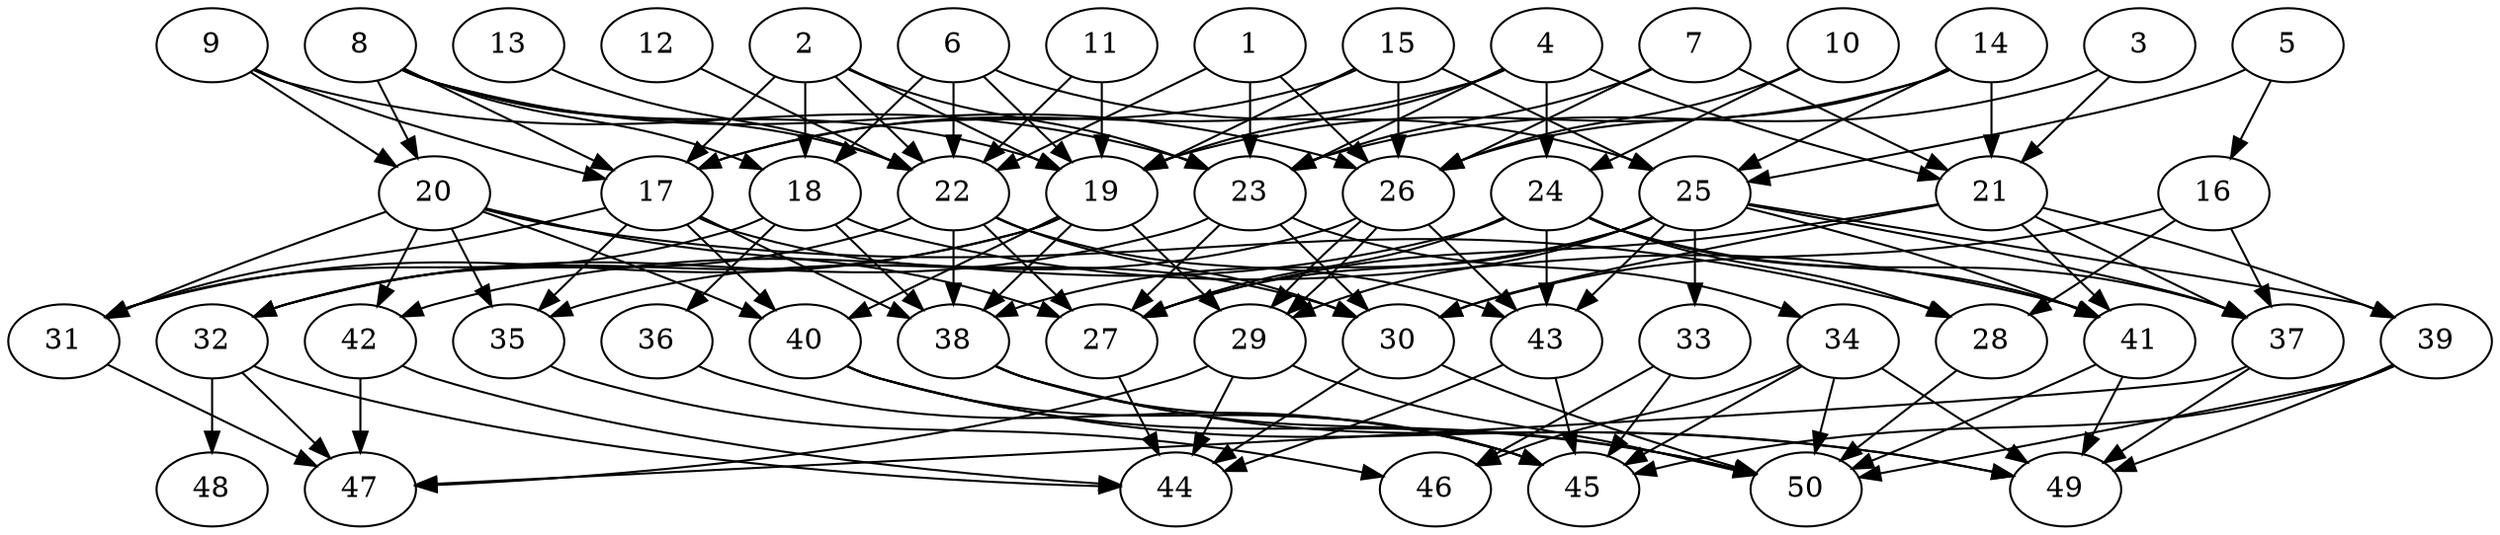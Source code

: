 // DAG automatically generated by daggen at Thu Oct  3 14:07:57 2019
// ./daggen --dot -n 50 --ccr 0.3 --fat 0.7 --regular 0.7 --density 0.5 --mindata 5242880 --maxdata 52428800 
digraph G {
  1 [size="53497173", alpha="0.05", expect_size="16049152"] 
  1 -> 22 [size ="16049152"]
  1 -> 23 [size ="16049152"]
  1 -> 26 [size ="16049152"]
  2 [size="68881067", alpha="0.13", expect_size="20664320"] 
  2 -> 17 [size ="20664320"]
  2 -> 18 [size ="20664320"]
  2 -> 19 [size ="20664320"]
  2 -> 22 [size ="20664320"]
  2 -> 23 [size ="20664320"]
  3 [size="17872213", alpha="0.03", expect_size="5361664"] 
  3 -> 21 [size ="5361664"]
  3 -> 23 [size ="5361664"]
  4 [size="167034880", alpha="0.03", expect_size="50110464"] 
  4 -> 17 [size ="50110464"]
  4 -> 19 [size ="50110464"]
  4 -> 21 [size ="50110464"]
  4 -> 23 [size ="50110464"]
  4 -> 24 [size ="50110464"]
  5 [size="146264747", alpha="0.13", expect_size="43879424"] 
  5 -> 16 [size ="43879424"]
  5 -> 25 [size ="43879424"]
  6 [size="126928213", alpha="0.12", expect_size="38078464"] 
  6 -> 18 [size ="38078464"]
  6 -> 19 [size ="38078464"]
  6 -> 22 [size ="38078464"]
  6 -> 25 [size ="38078464"]
  7 [size="84732587", alpha="0.10", expect_size="25419776"] 
  7 -> 21 [size ="25419776"]
  7 -> 23 [size ="25419776"]
  7 -> 26 [size ="25419776"]
  8 [size="159832747", alpha="0.16", expect_size="47949824"] 
  8 -> 17 [size ="47949824"]
  8 -> 18 [size ="47949824"]
  8 -> 19 [size ="47949824"]
  8 -> 20 [size ="47949824"]
  8 -> 22 [size ="47949824"]
  8 -> 26 [size ="47949824"]
  9 [size="19742720", alpha="0.17", expect_size="5922816"] 
  9 -> 17 [size ="5922816"]
  9 -> 20 [size ="5922816"]
  9 -> 23 [size ="5922816"]
  10 [size="113766400", alpha="0.13", expect_size="34129920"] 
  10 -> 24 [size ="34129920"]
  10 -> 26 [size ="34129920"]
  11 [size="19886080", alpha="0.17", expect_size="5965824"] 
  11 -> 19 [size ="5965824"]
  11 -> 22 [size ="5965824"]
  12 [size="57634133", alpha="0.12", expect_size="17290240"] 
  12 -> 22 [size ="17290240"]
  13 [size="159528960", alpha="0.08", expect_size="47858688"] 
  13 -> 22 [size ="47858688"]
  14 [size="29576533", alpha="0.16", expect_size="8872960"] 
  14 -> 19 [size ="8872960"]
  14 -> 21 [size ="8872960"]
  14 -> 25 [size ="8872960"]
  14 -> 26 [size ="8872960"]
  15 [size="50510507", alpha="0.07", expect_size="15153152"] 
  15 -> 17 [size ="15153152"]
  15 -> 19 [size ="15153152"]
  15 -> 25 [size ="15153152"]
  15 -> 26 [size ="15153152"]
  16 [size="151889920", alpha="0.19", expect_size="45566976"] 
  16 -> 28 [size ="45566976"]
  16 -> 30 [size ="45566976"]
  16 -> 37 [size ="45566976"]
  17 [size="92402347", alpha="0.02", expect_size="27720704"] 
  17 -> 30 [size ="27720704"]
  17 -> 31 [size ="27720704"]
  17 -> 35 [size ="27720704"]
  17 -> 38 [size ="27720704"]
  17 -> 40 [size ="27720704"]
  18 [size="170786133", alpha="0.20", expect_size="51235840"] 
  18 -> 31 [size ="51235840"]
  18 -> 36 [size ="51235840"]
  18 -> 38 [size ="51235840"]
  18 -> 41 [size ="51235840"]
  19 [size="141438293", alpha="0.20", expect_size="42431488"] 
  19 -> 29 [size ="42431488"]
  19 -> 31 [size ="42431488"]
  19 -> 32 [size ="42431488"]
  19 -> 38 [size ="42431488"]
  19 -> 40 [size ="42431488"]
  20 [size="118906880", alpha="0.01", expect_size="35672064"] 
  20 -> 27 [size ="35672064"]
  20 -> 28 [size ="35672064"]
  20 -> 31 [size ="35672064"]
  20 -> 35 [size ="35672064"]
  20 -> 40 [size ="35672064"]
  20 -> 42 [size ="35672064"]
  21 [size="64481280", alpha="0.07", expect_size="19344384"] 
  21 -> 27 [size ="19344384"]
  21 -> 30 [size ="19344384"]
  21 -> 37 [size ="19344384"]
  21 -> 39 [size ="19344384"]
  21 -> 41 [size ="19344384"]
  22 [size="39915520", alpha="0.20", expect_size="11974656"] 
  22 -> 27 [size ="11974656"]
  22 -> 30 [size ="11974656"]
  22 -> 32 [size ="11974656"]
  22 -> 38 [size ="11974656"]
  22 -> 43 [size ="11974656"]
  23 [size="136884907", alpha="0.12", expect_size="41065472"] 
  23 -> 27 [size ="41065472"]
  23 -> 30 [size ="41065472"]
  23 -> 32 [size ="41065472"]
  23 -> 34 [size ="41065472"]
  24 [size="44752213", alpha="0.04", expect_size="13425664"] 
  24 -> 27 [size ="13425664"]
  24 -> 28 [size ="13425664"]
  24 -> 37 [size ="13425664"]
  24 -> 41 [size ="13425664"]
  24 -> 42 [size ="13425664"]
  24 -> 43 [size ="13425664"]
  25 [size="174506667", alpha="0.12", expect_size="52352000"] 
  25 -> 27 [size ="52352000"]
  25 -> 29 [size ="52352000"]
  25 -> 33 [size ="52352000"]
  25 -> 37 [size ="52352000"]
  25 -> 38 [size ="52352000"]
  25 -> 39 [size ="52352000"]
  25 -> 41 [size ="52352000"]
  25 -> 43 [size ="52352000"]
  26 [size="69434027", alpha="0.14", expect_size="20830208"] 
  26 -> 29 [size ="20830208"]
  26 -> 29 [size ="20830208"]
  26 -> 35 [size ="20830208"]
  26 -> 43 [size ="20830208"]
  27 [size="58862933", alpha="0.04", expect_size="17658880"] 
  27 -> 44 [size ="17658880"]
  28 [size="75042133", alpha="0.13", expect_size="22512640"] 
  28 -> 50 [size ="22512640"]
  29 [size="73922560", alpha="0.02", expect_size="22176768"] 
  29 -> 44 [size ="22176768"]
  29 -> 47 [size ="22176768"]
  29 -> 50 [size ="22176768"]
  30 [size="72874667", alpha="0.03", expect_size="21862400"] 
  30 -> 44 [size ="21862400"]
  30 -> 50 [size ="21862400"]
  31 [size="83015680", alpha="0.04", expect_size="24904704"] 
  31 -> 47 [size ="24904704"]
  32 [size="140369920", alpha="0.11", expect_size="42110976"] 
  32 -> 44 [size ="42110976"]
  32 -> 47 [size ="42110976"]
  32 -> 48 [size ="42110976"]
  33 [size="139055787", alpha="0.15", expect_size="41716736"] 
  33 -> 45 [size ="41716736"]
  33 -> 46 [size ="41716736"]
  34 [size="79476053", alpha="0.01", expect_size="23842816"] 
  34 -> 45 [size ="23842816"]
  34 -> 46 [size ="23842816"]
  34 -> 49 [size ="23842816"]
  34 -> 50 [size ="23842816"]
  35 [size="111185920", alpha="0.12", expect_size="33355776"] 
  35 -> 46 [size ="33355776"]
  36 [size="48404480", alpha="0.19", expect_size="14521344"] 
  36 -> 45 [size ="14521344"]
  37 [size="157873493", alpha="0.16", expect_size="47362048"] 
  37 -> 47 [size ="47362048"]
  37 -> 49 [size ="47362048"]
  38 [size="34986667", alpha="0.12", expect_size="10496000"] 
  38 -> 45 [size ="10496000"]
  38 -> 49 [size ="10496000"]
  38 -> 50 [size ="10496000"]
  39 [size="136680107", alpha="0.05", expect_size="41004032"] 
  39 -> 45 [size ="41004032"]
  39 -> 49 [size ="41004032"]
  39 -> 50 [size ="41004032"]
  40 [size="150647467", alpha="0.10", expect_size="45194240"] 
  40 -> 45 [size ="45194240"]
  40 -> 49 [size ="45194240"]
  40 -> 50 [size ="45194240"]
  41 [size="173175467", alpha="0.01", expect_size="51952640"] 
  41 -> 49 [size ="51952640"]
  41 -> 50 [size ="51952640"]
  42 [size="49394347", alpha="0.15", expect_size="14818304"] 
  42 -> 44 [size ="14818304"]
  42 -> 47 [size ="14818304"]
  43 [size="134034773", alpha="0.04", expect_size="40210432"] 
  43 -> 44 [size ="40210432"]
  43 -> 45 [size ="40210432"]
  44 [size="97290240", alpha="0.16", expect_size="29187072"] 
  45 [size="108550827", alpha="0.09", expect_size="32565248"] 
  46 [size="43564373", alpha="0.08", expect_size="13069312"] 
  47 [size="36741120", alpha="0.12", expect_size="11022336"] 
  48 [size="163017387", alpha="0.04", expect_size="48905216"] 
  49 [size="103840427", alpha="0.03", expect_size="31152128"] 
  50 [size="140462080", alpha="0.09", expect_size="42138624"] 
}
